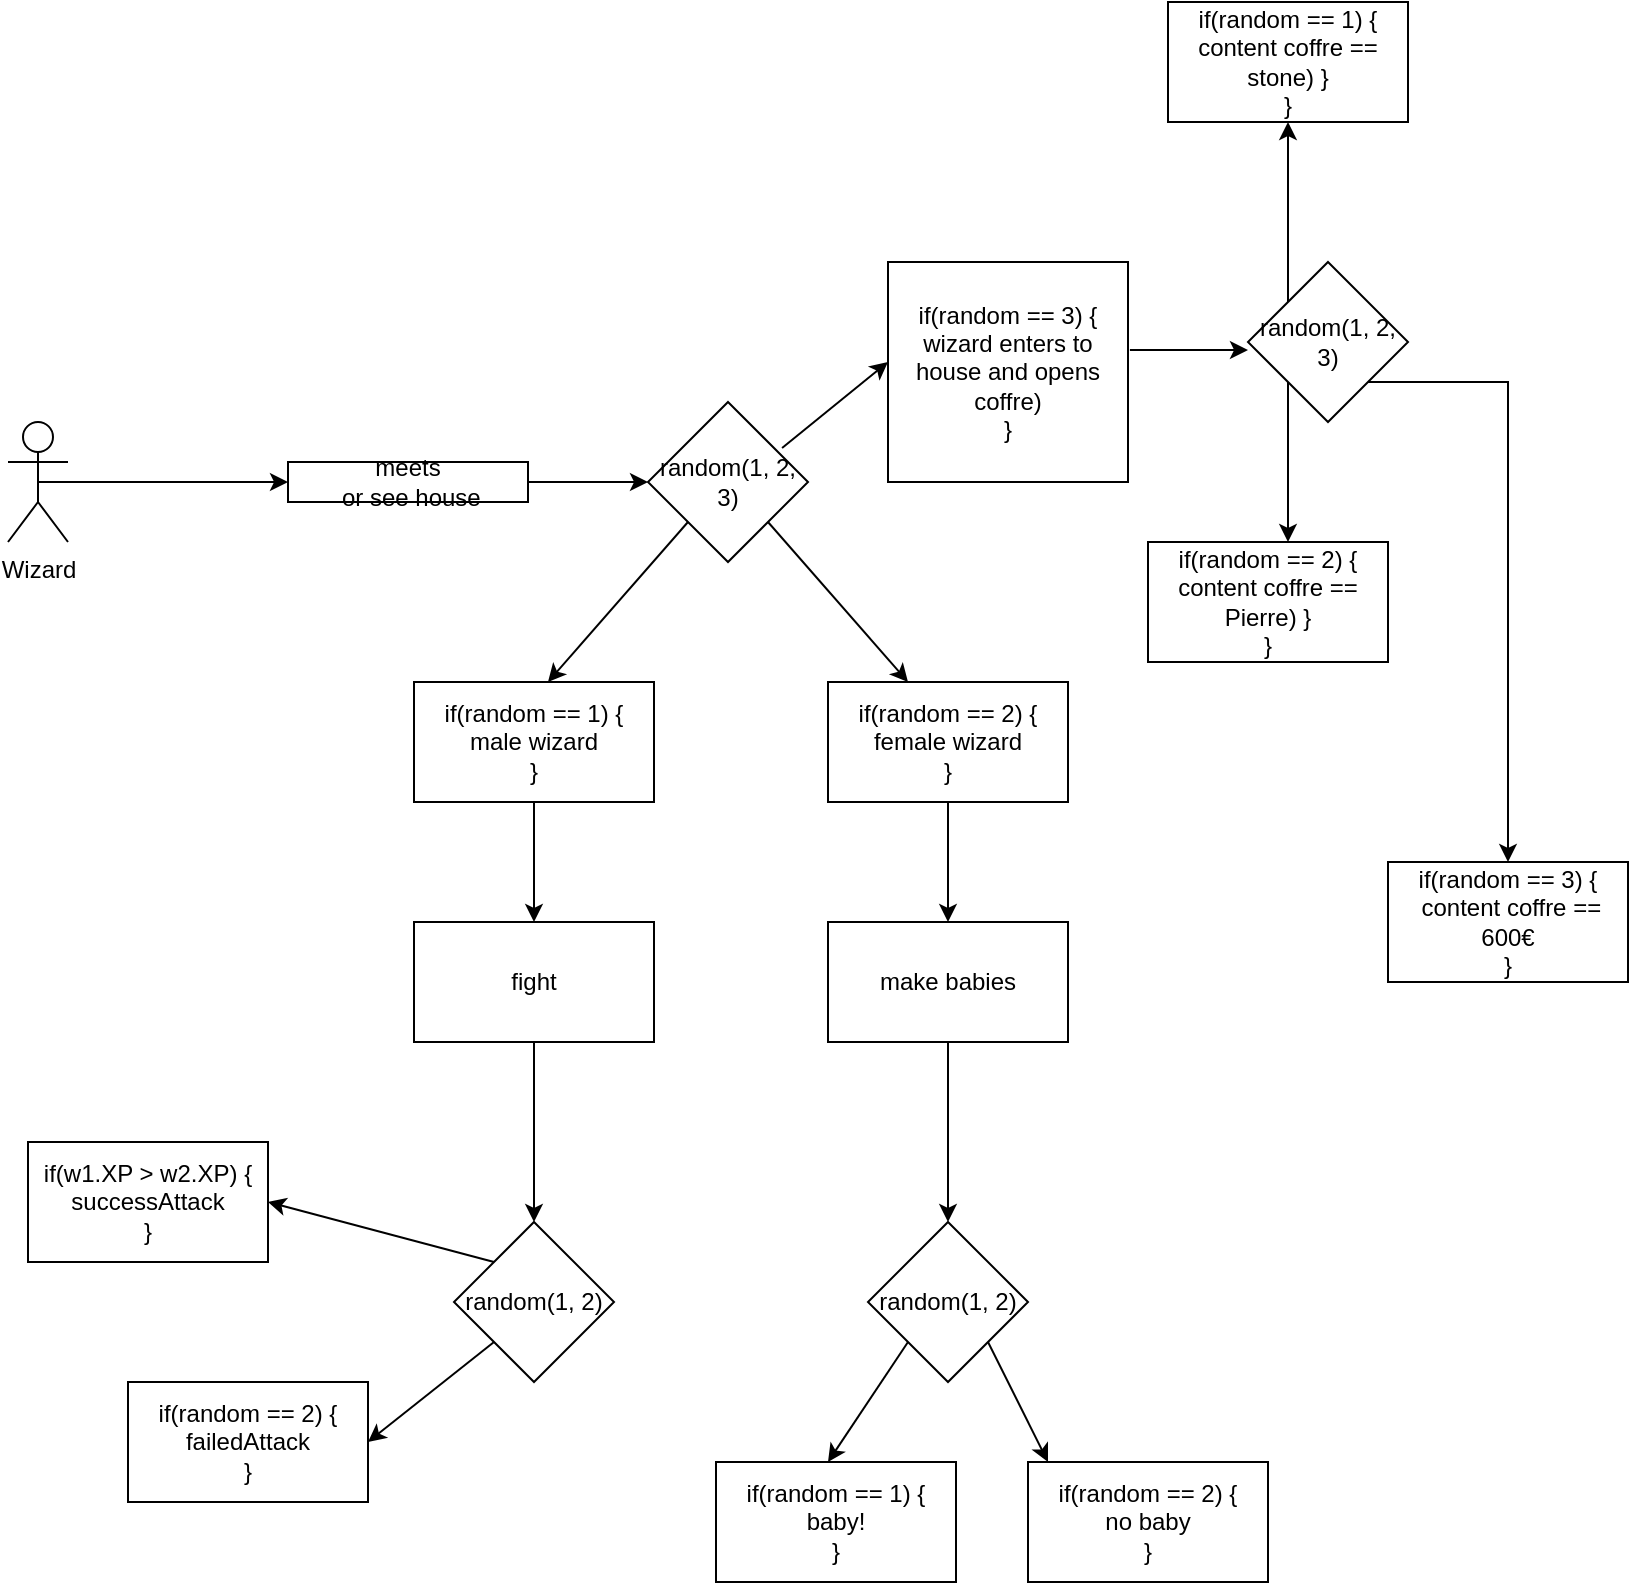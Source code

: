 <mxfile version="20.8.3" type="device"><diagram id="ge7VgHbqkLmmX_04calG" name="Page-1"><mxGraphModel dx="880" dy="1547" grid="1" gridSize="10" guides="1" tooltips="1" connect="1" arrows="1" fold="1" page="1" pageScale="1" pageWidth="827" pageHeight="1169" math="0" shadow="0"><root><mxCell id="0"/><mxCell id="1" parent="0"/><mxCell id="bdhcdKV7pAc4M7Rhh2eL-1" value="Wizard" style="shape=umlActor;verticalLabelPosition=bottom;verticalAlign=top;html=1;outlineConnect=0;" parent="1" vertex="1"><mxGeometry x="60" y="200" width="30" height="60" as="geometry"/></mxCell><mxCell id="bdhcdKV7pAc4M7Rhh2eL-2" value="" style="endArrow=classic;html=1;rounded=0;exitX=0.5;exitY=0.5;exitDx=0;exitDy=0;exitPerimeter=0;" parent="1" source="bdhcdKV7pAc4M7Rhh2eL-1" edge="1"><mxGeometry width="50" height="50" relative="1" as="geometry"><mxPoint x="390" y="230" as="sourcePoint"/><mxPoint x="200" y="230" as="targetPoint"/></mxGeometry></mxCell><mxCell id="bdhcdKV7pAc4M7Rhh2eL-3" value="&lt;div&gt;meets&lt;/div&gt;&amp;nbsp;or see house" style="rounded=0;whiteSpace=wrap;html=1;" parent="1" vertex="1"><mxGeometry x="200" y="220" width="120" height="20" as="geometry"/></mxCell><mxCell id="bdhcdKV7pAc4M7Rhh2eL-5" value="" style="endArrow=classic;html=1;rounded=0;exitX=1;exitY=0.5;exitDx=0;exitDy=0;" parent="1" source="bdhcdKV7pAc4M7Rhh2eL-3" edge="1"><mxGeometry width="50" height="50" relative="1" as="geometry"><mxPoint x="390" y="170" as="sourcePoint"/><mxPoint x="380" y="230" as="targetPoint"/></mxGeometry></mxCell><mxCell id="bdhcdKV7pAc4M7Rhh2eL-7" value="&lt;div&gt;random(1, 2, 3)&lt;/div&gt;" style="rhombus;whiteSpace=wrap;html=1;" parent="1" vertex="1"><mxGeometry x="380" y="190" width="80" height="80" as="geometry"/></mxCell><mxCell id="bdhcdKV7pAc4M7Rhh2eL-8" value="" style="endArrow=classic;html=1;rounded=0;exitX=0;exitY=1;exitDx=0;exitDy=0;" parent="1" source="bdhcdKV7pAc4M7Rhh2eL-7" edge="1"><mxGeometry width="50" height="50" relative="1" as="geometry"><mxPoint x="390" y="380" as="sourcePoint"/><mxPoint x="330" y="330" as="targetPoint"/></mxGeometry></mxCell><mxCell id="bdhcdKV7pAc4M7Rhh2eL-9" value="" style="endArrow=classic;html=1;rounded=0;exitX=1;exitY=1;exitDx=0;exitDy=0;" parent="1" source="bdhcdKV7pAc4M7Rhh2eL-7" edge="1"><mxGeometry width="50" height="50" relative="1" as="geometry"><mxPoint x="390" y="380" as="sourcePoint"/><mxPoint x="510" y="330" as="targetPoint"/></mxGeometry></mxCell><mxCell id="bdhcdKV7pAc4M7Rhh2eL-10" value="&lt;div&gt;if(random == 1) {&lt;/div&gt;&lt;div&gt;male wizard&lt;/div&gt;&lt;div&gt;}&lt;br&gt;&lt;/div&gt;" style="rounded=0;whiteSpace=wrap;html=1;" parent="1" vertex="1"><mxGeometry x="263" y="330" width="120" height="60" as="geometry"/></mxCell><mxCell id="bdhcdKV7pAc4M7Rhh2eL-11" value="&lt;div&gt;if(random == 2) {&lt;/div&gt;&lt;div&gt;female wizard&lt;/div&gt;&lt;div&gt;}&lt;br&gt;&lt;/div&gt;" style="rounded=0;whiteSpace=wrap;html=1;" parent="1" vertex="1"><mxGeometry x="470" y="330" width="120" height="60" as="geometry"/></mxCell><mxCell id="bdhcdKV7pAc4M7Rhh2eL-13" value="" style="endArrow=classic;html=1;rounded=0;exitX=0.5;exitY=1;exitDx=0;exitDy=0;" parent="1" source="bdhcdKV7pAc4M7Rhh2eL-10" edge="1"><mxGeometry width="50" height="50" relative="1" as="geometry"><mxPoint x="390" y="380" as="sourcePoint"/><mxPoint x="323" y="450" as="targetPoint"/></mxGeometry></mxCell><mxCell id="bdhcdKV7pAc4M7Rhh2eL-14" value="" style="endArrow=classic;html=1;rounded=0;exitX=0.5;exitY=1;exitDx=0;exitDy=0;" parent="1" source="bdhcdKV7pAc4M7Rhh2eL-11" edge="1"><mxGeometry width="50" height="50" relative="1" as="geometry"><mxPoint x="390" y="380" as="sourcePoint"/><mxPoint x="530" y="450" as="targetPoint"/></mxGeometry></mxCell><mxCell id="bdhcdKV7pAc4M7Rhh2eL-16" value="fight" style="rounded=0;whiteSpace=wrap;html=1;" parent="1" vertex="1"><mxGeometry x="263" y="450" width="120" height="60" as="geometry"/></mxCell><mxCell id="bdhcdKV7pAc4M7Rhh2eL-17" value="make babies" style="rounded=0;whiteSpace=wrap;html=1;" parent="1" vertex="1"><mxGeometry x="470" y="450" width="120" height="60" as="geometry"/></mxCell><mxCell id="bdhcdKV7pAc4M7Rhh2eL-18" value="" style="endArrow=classic;html=1;rounded=0;exitX=0.5;exitY=1;exitDx=0;exitDy=0;" parent="1" source="bdhcdKV7pAc4M7Rhh2eL-16" edge="1"><mxGeometry width="50" height="50" relative="1" as="geometry"><mxPoint x="390" y="510" as="sourcePoint"/><mxPoint x="323" y="600" as="targetPoint"/></mxGeometry></mxCell><mxCell id="bdhcdKV7pAc4M7Rhh2eL-19" value="" style="endArrow=classic;html=1;rounded=0;exitX=0.5;exitY=1;exitDx=0;exitDy=0;" parent="1" source="bdhcdKV7pAc4M7Rhh2eL-17" edge="1"><mxGeometry width="50" height="50" relative="1" as="geometry"><mxPoint x="390" y="510" as="sourcePoint"/><mxPoint x="530" y="600" as="targetPoint"/></mxGeometry></mxCell><mxCell id="bdhcdKV7pAc4M7Rhh2eL-20" value="random(1, 2)" style="rhombus;whiteSpace=wrap;html=1;" parent="1" vertex="1"><mxGeometry x="283" y="600" width="80" height="80" as="geometry"/></mxCell><mxCell id="bdhcdKV7pAc4M7Rhh2eL-21" value="random(1, 2)" style="rhombus;whiteSpace=wrap;html=1;" parent="1" vertex="1"><mxGeometry x="490" y="600" width="80" height="80" as="geometry"/></mxCell><mxCell id="bdhcdKV7pAc4M7Rhh2eL-22" value="" style="endArrow=classic;html=1;rounded=0;exitX=0;exitY=1;exitDx=0;exitDy=0;" parent="1" source="bdhcdKV7pAc4M7Rhh2eL-21" edge="1"><mxGeometry width="50" height="50" relative="1" as="geometry"><mxPoint x="390" y="660" as="sourcePoint"/><mxPoint x="470" y="720" as="targetPoint"/></mxGeometry></mxCell><mxCell id="bdhcdKV7pAc4M7Rhh2eL-23" value="" style="endArrow=classic;html=1;rounded=0;exitX=1;exitY=1;exitDx=0;exitDy=0;" parent="1" source="bdhcdKV7pAc4M7Rhh2eL-21" edge="1"><mxGeometry width="50" height="50" relative="1" as="geometry"><mxPoint x="390" y="660" as="sourcePoint"/><mxPoint x="580" y="720" as="targetPoint"/></mxGeometry></mxCell><mxCell id="bdhcdKV7pAc4M7Rhh2eL-24" value="" style="endArrow=classic;html=1;rounded=0;exitX=0;exitY=1;exitDx=0;exitDy=0;" parent="1" source="bdhcdKV7pAc4M7Rhh2eL-20" edge="1"><mxGeometry width="50" height="50" relative="1" as="geometry"><mxPoint x="390" y="660" as="sourcePoint"/><mxPoint x="240" y="710" as="targetPoint"/></mxGeometry></mxCell><mxCell id="bdhcdKV7pAc4M7Rhh2eL-25" value="" style="endArrow=classic;html=1;rounded=0;exitX=0;exitY=0;exitDx=0;exitDy=0;" parent="1" source="bdhcdKV7pAc4M7Rhh2eL-20" edge="1"><mxGeometry width="50" height="50" relative="1" as="geometry"><mxPoint x="390" y="660" as="sourcePoint"/><mxPoint x="190" y="590" as="targetPoint"/></mxGeometry></mxCell><mxCell id="bdhcdKV7pAc4M7Rhh2eL-26" value="&lt;div&gt;if(w1.XP &amp;gt; w2.XP) {&lt;/div&gt;&lt;div&gt;successAttack&lt;/div&gt;&lt;div&gt;}&lt;br&gt;&lt;/div&gt;" style="rounded=0;whiteSpace=wrap;html=1;" parent="1" vertex="1"><mxGeometry x="70" y="560" width="120" height="60" as="geometry"/></mxCell><mxCell id="bdhcdKV7pAc4M7Rhh2eL-27" value="&lt;div&gt;if(random == 2) {&lt;/div&gt;&lt;div&gt;failedAttack&lt;/div&gt;&lt;div&gt;}&lt;br&gt;&lt;/div&gt;" style="rounded=0;whiteSpace=wrap;html=1;" parent="1" vertex="1"><mxGeometry x="120" y="680" width="120" height="60" as="geometry"/></mxCell><mxCell id="bdhcdKV7pAc4M7Rhh2eL-28" value="&lt;div&gt;if(random == 1) {&lt;/div&gt;&lt;div&gt;baby!&lt;/div&gt;&lt;div&gt;}&lt;br&gt;&lt;/div&gt;" style="rounded=0;whiteSpace=wrap;html=1;" parent="1" vertex="1"><mxGeometry x="414" y="720" width="120" height="60" as="geometry"/></mxCell><mxCell id="bdhcdKV7pAc4M7Rhh2eL-29" value="&lt;div&gt;if(random == 2) {&lt;/div&gt;&lt;div&gt;no baby&lt;/div&gt;&lt;div&gt;}&lt;br&gt;&lt;/div&gt;" style="rounded=0;whiteSpace=wrap;html=1;" parent="1" vertex="1"><mxGeometry x="570" y="720" width="120" height="60" as="geometry"/></mxCell><mxCell id="tnFs89WPk9qdlgyNDP8A-1" value="" style="endArrow=classic;html=1;rounded=0;exitX=0.838;exitY=0.288;exitDx=0;exitDy=0;exitPerimeter=0;" edge="1" parent="1" source="bdhcdKV7pAc4M7Rhh2eL-7"><mxGeometry width="50" height="50" relative="1" as="geometry"><mxPoint x="410" y="260" as="sourcePoint"/><mxPoint x="500" y="170" as="targetPoint"/></mxGeometry></mxCell><mxCell id="tnFs89WPk9qdlgyNDP8A-2" value="&lt;div&gt;if(random == 3) {&lt;/div&gt;&lt;div&gt;wizard enters to house and opens coffre)&lt;/div&gt;&lt;div&gt;}&lt;br&gt;&lt;/div&gt;" style="rounded=0;whiteSpace=wrap;html=1;" vertex="1" parent="1"><mxGeometry x="500" y="120" width="120" height="110" as="geometry"/></mxCell><mxCell id="tnFs89WPk9qdlgyNDP8A-3" value="" style="endArrow=classic;html=1;rounded=0;exitX=1.008;exitY=0.4;exitDx=0;exitDy=0;exitPerimeter=0;" edge="1" parent="1" source="tnFs89WPk9qdlgyNDP8A-2"><mxGeometry width="50" height="50" relative="1" as="geometry"><mxPoint x="410" y="260" as="sourcePoint"/><mxPoint x="680" y="164" as="targetPoint"/></mxGeometry></mxCell><mxCell id="tnFs89WPk9qdlgyNDP8A-4" value="&lt;div&gt;random(1, 2, 3)&lt;/div&gt;" style="rhombus;whiteSpace=wrap;html=1;" vertex="1" parent="1"><mxGeometry x="680" y="120" width="80" height="80" as="geometry"/></mxCell><mxCell id="tnFs89WPk9qdlgyNDP8A-5" value="" style="endArrow=classic;html=1;rounded=0;exitX=0;exitY=1;exitDx=0;exitDy=0;" edge="1" parent="1" source="tnFs89WPk9qdlgyNDP8A-4"><mxGeometry width="50" height="50" relative="1" as="geometry"><mxPoint x="410" y="260" as="sourcePoint"/><mxPoint x="700" y="260" as="targetPoint"/></mxGeometry></mxCell><mxCell id="tnFs89WPk9qdlgyNDP8A-6" value="" style="endArrow=classic;html=1;rounded=0;exitX=1;exitY=1;exitDx=0;exitDy=0;" edge="1" parent="1" source="tnFs89WPk9qdlgyNDP8A-4"><mxGeometry width="50" height="50" relative="1" as="geometry"><mxPoint x="710" y="190" as="sourcePoint"/><mxPoint x="810" y="420" as="targetPoint"/><Array as="points"><mxPoint x="810" y="180"/></Array></mxGeometry></mxCell><mxCell id="tnFs89WPk9qdlgyNDP8A-7" value="" style="endArrow=classic;html=1;rounded=0;exitX=0;exitY=0;exitDx=0;exitDy=0;" edge="1" parent="1" source="tnFs89WPk9qdlgyNDP8A-4"><mxGeometry width="50" height="50" relative="1" as="geometry"><mxPoint x="710" y="190" as="sourcePoint"/><mxPoint x="700" y="50" as="targetPoint"/></mxGeometry></mxCell><mxCell id="tnFs89WPk9qdlgyNDP8A-8" value="&lt;div&gt;if(random == 1) {&lt;/div&gt;&lt;div&gt;content coffre == stone) }&lt;br&gt;&lt;/div&gt;&lt;div&gt;}&lt;br&gt;&lt;/div&gt;" style="rounded=0;whiteSpace=wrap;html=1;" vertex="1" parent="1"><mxGeometry x="640" y="-10" width="120" height="60" as="geometry"/></mxCell><mxCell id="tnFs89WPk9qdlgyNDP8A-9" value="&lt;div&gt;if(random == 2) {&lt;/div&gt;&lt;div&gt;content coffre == Pierre) }&lt;br&gt;&lt;/div&gt;&lt;div&gt;}&lt;br&gt;&lt;/div&gt;" style="rounded=0;whiteSpace=wrap;html=1;" vertex="1" parent="1"><mxGeometry x="630" y="260" width="120" height="60" as="geometry"/></mxCell><mxCell id="tnFs89WPk9qdlgyNDP8A-10" value="&lt;div&gt;if(random == 3) {&lt;/div&gt;&lt;div&gt;&amp;nbsp;content coffre == 600€&lt;br&gt;&lt;/div&gt;&lt;div&gt;}&lt;br&gt;&lt;/div&gt;" style="rounded=0;whiteSpace=wrap;html=1;" vertex="1" parent="1"><mxGeometry x="750" y="420" width="120" height="60" as="geometry"/></mxCell></root></mxGraphModel></diagram></mxfile>